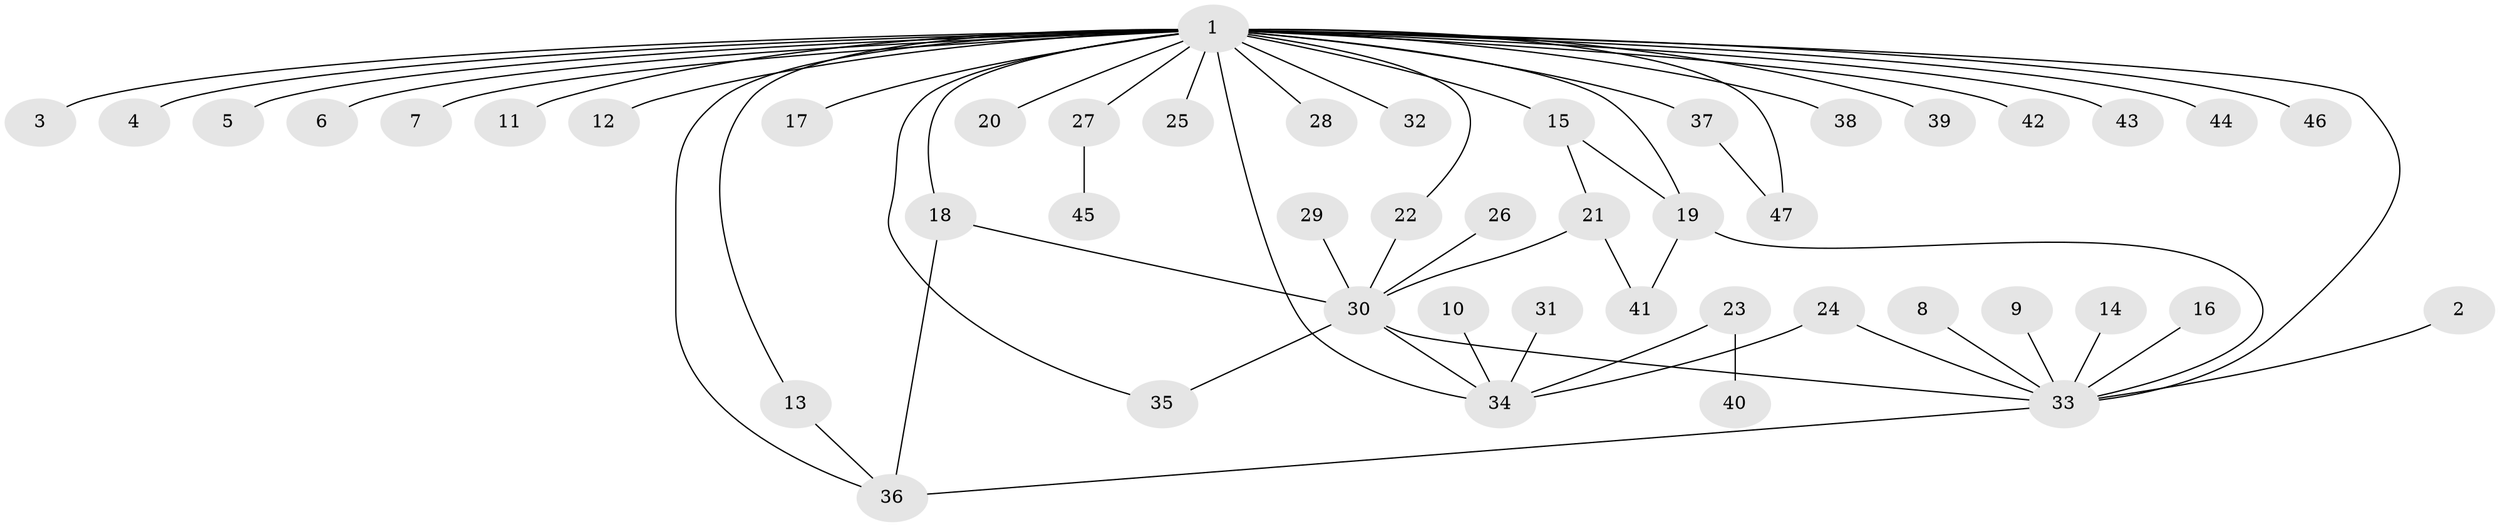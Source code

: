 // original degree distribution, {11: 0.011111111111111112, 25: 0.011111111111111112, 14: 0.011111111111111112, 1: 0.5444444444444444, 4: 0.03333333333333333, 3: 0.1, 9: 0.011111111111111112, 2: 0.2111111111111111, 6: 0.022222222222222223, 5: 0.022222222222222223, 8: 0.011111111111111112, 7: 0.011111111111111112}
// Generated by graph-tools (version 1.1) at 2025/25/03/09/25 03:25:54]
// undirected, 47 vertices, 59 edges
graph export_dot {
graph [start="1"]
  node [color=gray90,style=filled];
  1;
  2;
  3;
  4;
  5;
  6;
  7;
  8;
  9;
  10;
  11;
  12;
  13;
  14;
  15;
  16;
  17;
  18;
  19;
  20;
  21;
  22;
  23;
  24;
  25;
  26;
  27;
  28;
  29;
  30;
  31;
  32;
  33;
  34;
  35;
  36;
  37;
  38;
  39;
  40;
  41;
  42;
  43;
  44;
  45;
  46;
  47;
  1 -- 3 [weight=1.0];
  1 -- 4 [weight=1.0];
  1 -- 5 [weight=1.0];
  1 -- 6 [weight=1.0];
  1 -- 7 [weight=1.0];
  1 -- 11 [weight=1.0];
  1 -- 12 [weight=1.0];
  1 -- 13 [weight=1.0];
  1 -- 15 [weight=1.0];
  1 -- 17 [weight=1.0];
  1 -- 18 [weight=1.0];
  1 -- 19 [weight=1.0];
  1 -- 20 [weight=1.0];
  1 -- 22 [weight=1.0];
  1 -- 25 [weight=1.0];
  1 -- 27 [weight=2.0];
  1 -- 28 [weight=1.0];
  1 -- 32 [weight=1.0];
  1 -- 33 [weight=2.0];
  1 -- 34 [weight=1.0];
  1 -- 35 [weight=1.0];
  1 -- 36 [weight=1.0];
  1 -- 37 [weight=1.0];
  1 -- 38 [weight=1.0];
  1 -- 39 [weight=1.0];
  1 -- 42 [weight=1.0];
  1 -- 43 [weight=1.0];
  1 -- 44 [weight=1.0];
  1 -- 46 [weight=1.0];
  1 -- 47 [weight=1.0];
  2 -- 33 [weight=1.0];
  8 -- 33 [weight=1.0];
  9 -- 33 [weight=1.0];
  10 -- 34 [weight=1.0];
  13 -- 36 [weight=1.0];
  14 -- 33 [weight=1.0];
  15 -- 19 [weight=1.0];
  15 -- 21 [weight=1.0];
  16 -- 33 [weight=1.0];
  18 -- 30 [weight=1.0];
  18 -- 36 [weight=1.0];
  19 -- 33 [weight=1.0];
  19 -- 41 [weight=1.0];
  21 -- 30 [weight=1.0];
  21 -- 41 [weight=1.0];
  22 -- 30 [weight=1.0];
  23 -- 34 [weight=1.0];
  23 -- 40 [weight=1.0];
  24 -- 33 [weight=1.0];
  24 -- 34 [weight=2.0];
  26 -- 30 [weight=1.0];
  27 -- 45 [weight=1.0];
  29 -- 30 [weight=1.0];
  30 -- 33 [weight=2.0];
  30 -- 34 [weight=2.0];
  30 -- 35 [weight=1.0];
  31 -- 34 [weight=1.0];
  33 -- 36 [weight=1.0];
  37 -- 47 [weight=1.0];
}
